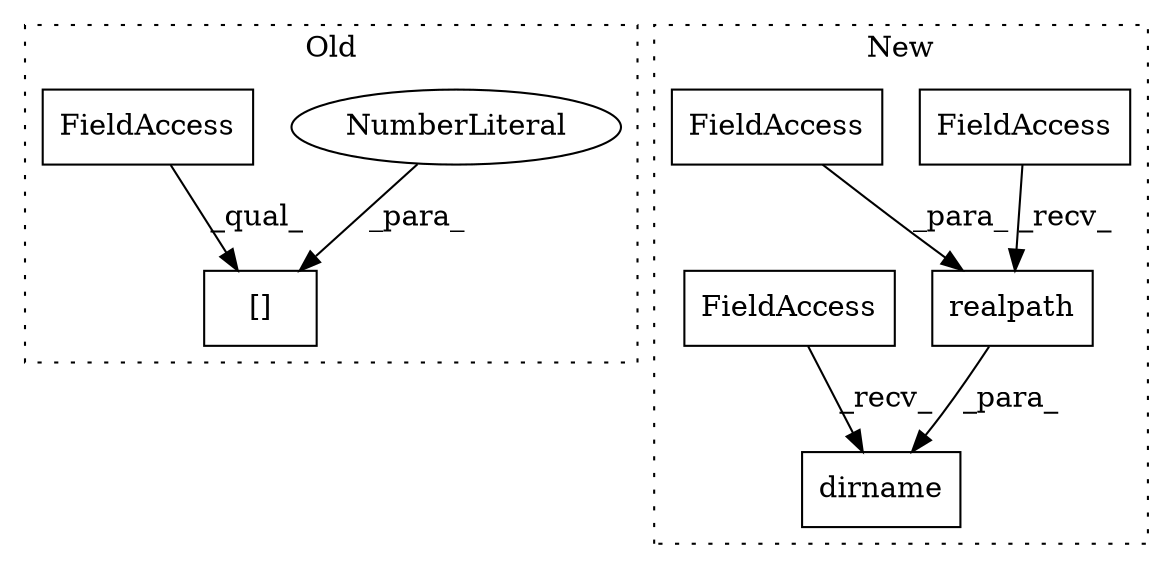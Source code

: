 digraph G {
subgraph cluster0 {
1 [label="[]" a="2" s="28922,28932" l="9,1" shape="box"];
5 [label="NumberLiteral" a="34" s="28931" l="1" shape="ellipse"];
6 [label="FieldAccess" a="22" s="28922" l="8" shape="box"];
label = "Old";
style="dotted";
}
subgraph cluster1 {
2 [label="realpath" a="32" s="29001,29018" l="9,1" shape="box"];
3 [label="FieldAccess" a="22" s="28993" l="7" shape="box"];
4 [label="FieldAccess" a="22" s="29010" l="8" shape="box"];
7 [label="dirname" a="32" s="28985,29019" l="8,1" shape="box"];
8 [label="FieldAccess" a="22" s="28977" l="7" shape="box"];
label = "New";
style="dotted";
}
2 -> 7 [label="_para_"];
3 -> 2 [label="_recv_"];
4 -> 2 [label="_para_"];
5 -> 1 [label="_para_"];
6 -> 1 [label="_qual_"];
8 -> 7 [label="_recv_"];
}